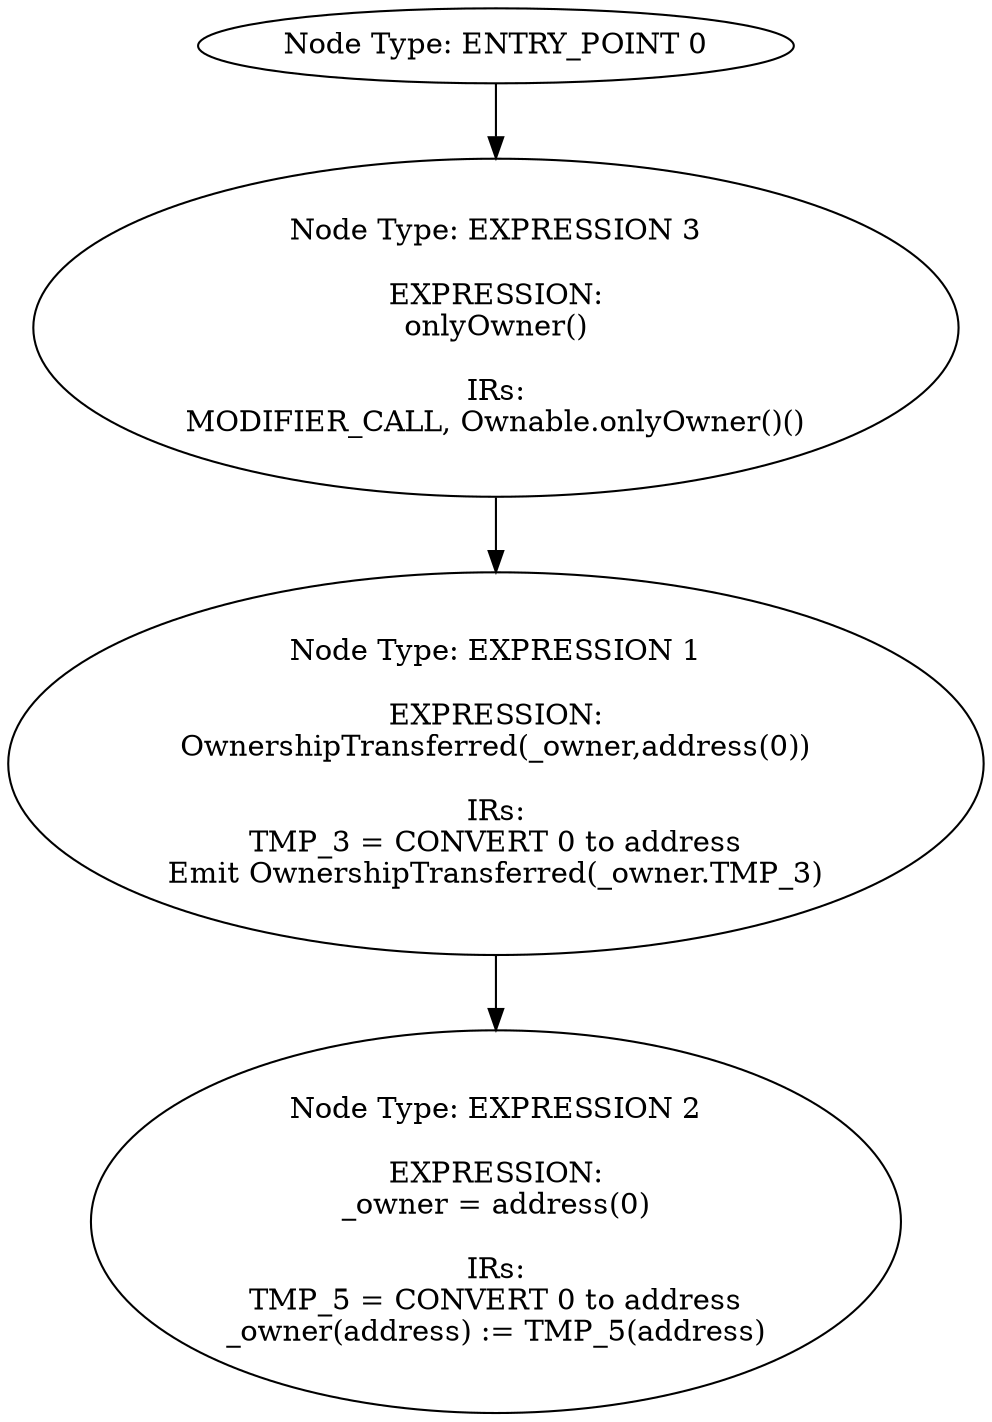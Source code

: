 digraph{
0[label="Node Type: ENTRY_POINT 0
"];
0->3;
1[label="Node Type: EXPRESSION 1

EXPRESSION:
OwnershipTransferred(_owner,address(0))

IRs:
TMP_3 = CONVERT 0 to address
Emit OwnershipTransferred(_owner.TMP_3)"];
1->2;
2[label="Node Type: EXPRESSION 2

EXPRESSION:
_owner = address(0)

IRs:
TMP_5 = CONVERT 0 to address
_owner(address) := TMP_5(address)"];
3[label="Node Type: EXPRESSION 3

EXPRESSION:
onlyOwner()

IRs:
MODIFIER_CALL, Ownable.onlyOwner()()"];
3->1;
}
